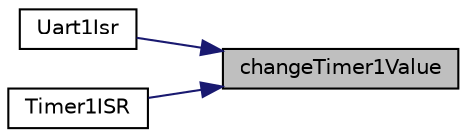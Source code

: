 digraph "changeTimer1Value"
{
 // LATEX_PDF_SIZE
  edge [fontname="Helvetica",fontsize="10",labelfontname="Helvetica",labelfontsize="10"];
  node [fontname="Helvetica",fontsize="10",shape=record];
  rankdir="RL";
  Node3 [label="changeTimer1Value",height=0.2,width=0.4,color="black", fillcolor="grey75", style="filled", fontcolor="black",tooltip="Function to change load value of Timer1."];
  Node3 -> Node4 [dir="back",color="midnightblue",fontsize="10",style="solid",fontname="Helvetica"];
  Node4 [label="Uart1Isr",height=0.2,width=0.4,color="black", fillcolor="white", style="filled",URL="$tm4c123gh6pm__startup__ccs_8c.html#af19c26d9a6dc91ca0e5358bef906f61f",tooltip="Function to Handle Interrupts from UART1."];
  Node3 -> Node5 [dir="back",color="midnightblue",fontsize="10",style="solid",fontname="Helvetica"];
  Node5 [label="Timer1ISR",height=0.2,width=0.4,color="black", fillcolor="white", style="filled",URL="$tm4c123gh6pm__startup__ccs_8c.html#afdad67070c699e644b8ddae35b29347b",tooltip="Function to handle TIMER1 interrupts."];
}
